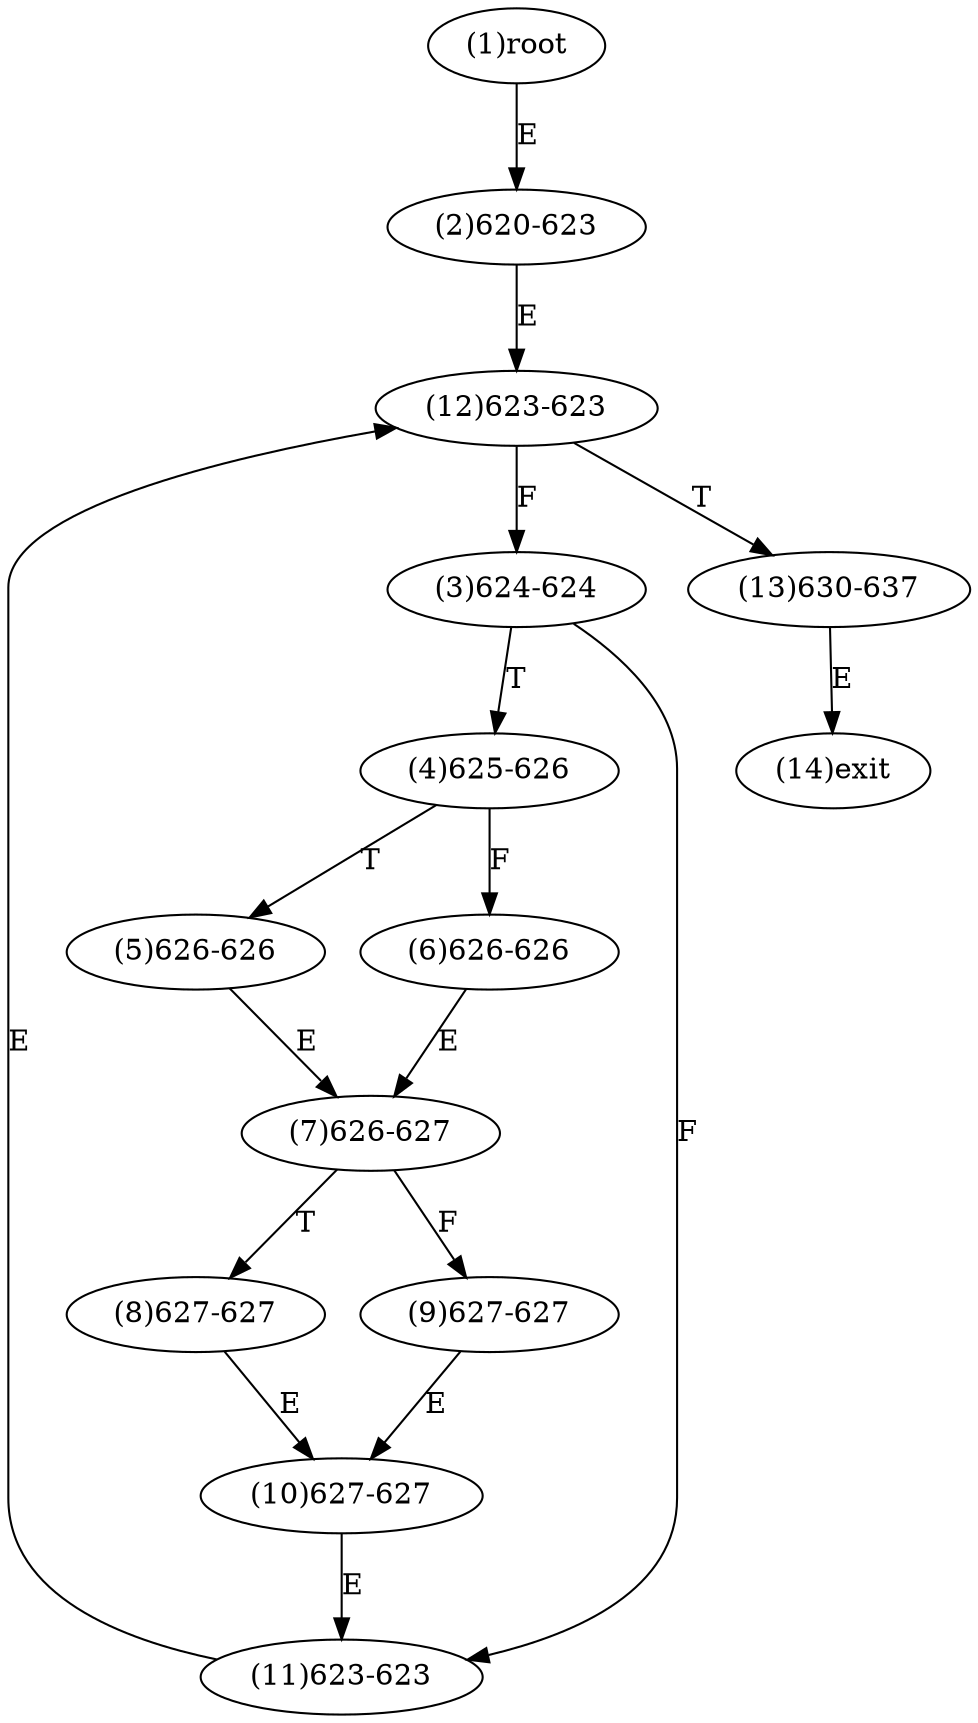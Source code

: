 digraph "" { 
1[ label="(1)root"];
2[ label="(2)620-623"];
3[ label="(3)624-624"];
4[ label="(4)625-626"];
5[ label="(5)626-626"];
6[ label="(6)626-626"];
7[ label="(7)626-627"];
8[ label="(8)627-627"];
9[ label="(9)627-627"];
10[ label="(10)627-627"];
11[ label="(11)623-623"];
12[ label="(12)623-623"];
13[ label="(13)630-637"];
14[ label="(14)exit"];
1->2[ label="E"];
2->12[ label="E"];
3->11[ label="F"];
3->4[ label="T"];
4->6[ label="F"];
4->5[ label="T"];
5->7[ label="E"];
6->7[ label="E"];
7->9[ label="F"];
7->8[ label="T"];
8->10[ label="E"];
9->10[ label="E"];
10->11[ label="E"];
11->12[ label="E"];
12->3[ label="F"];
12->13[ label="T"];
13->14[ label="E"];
}